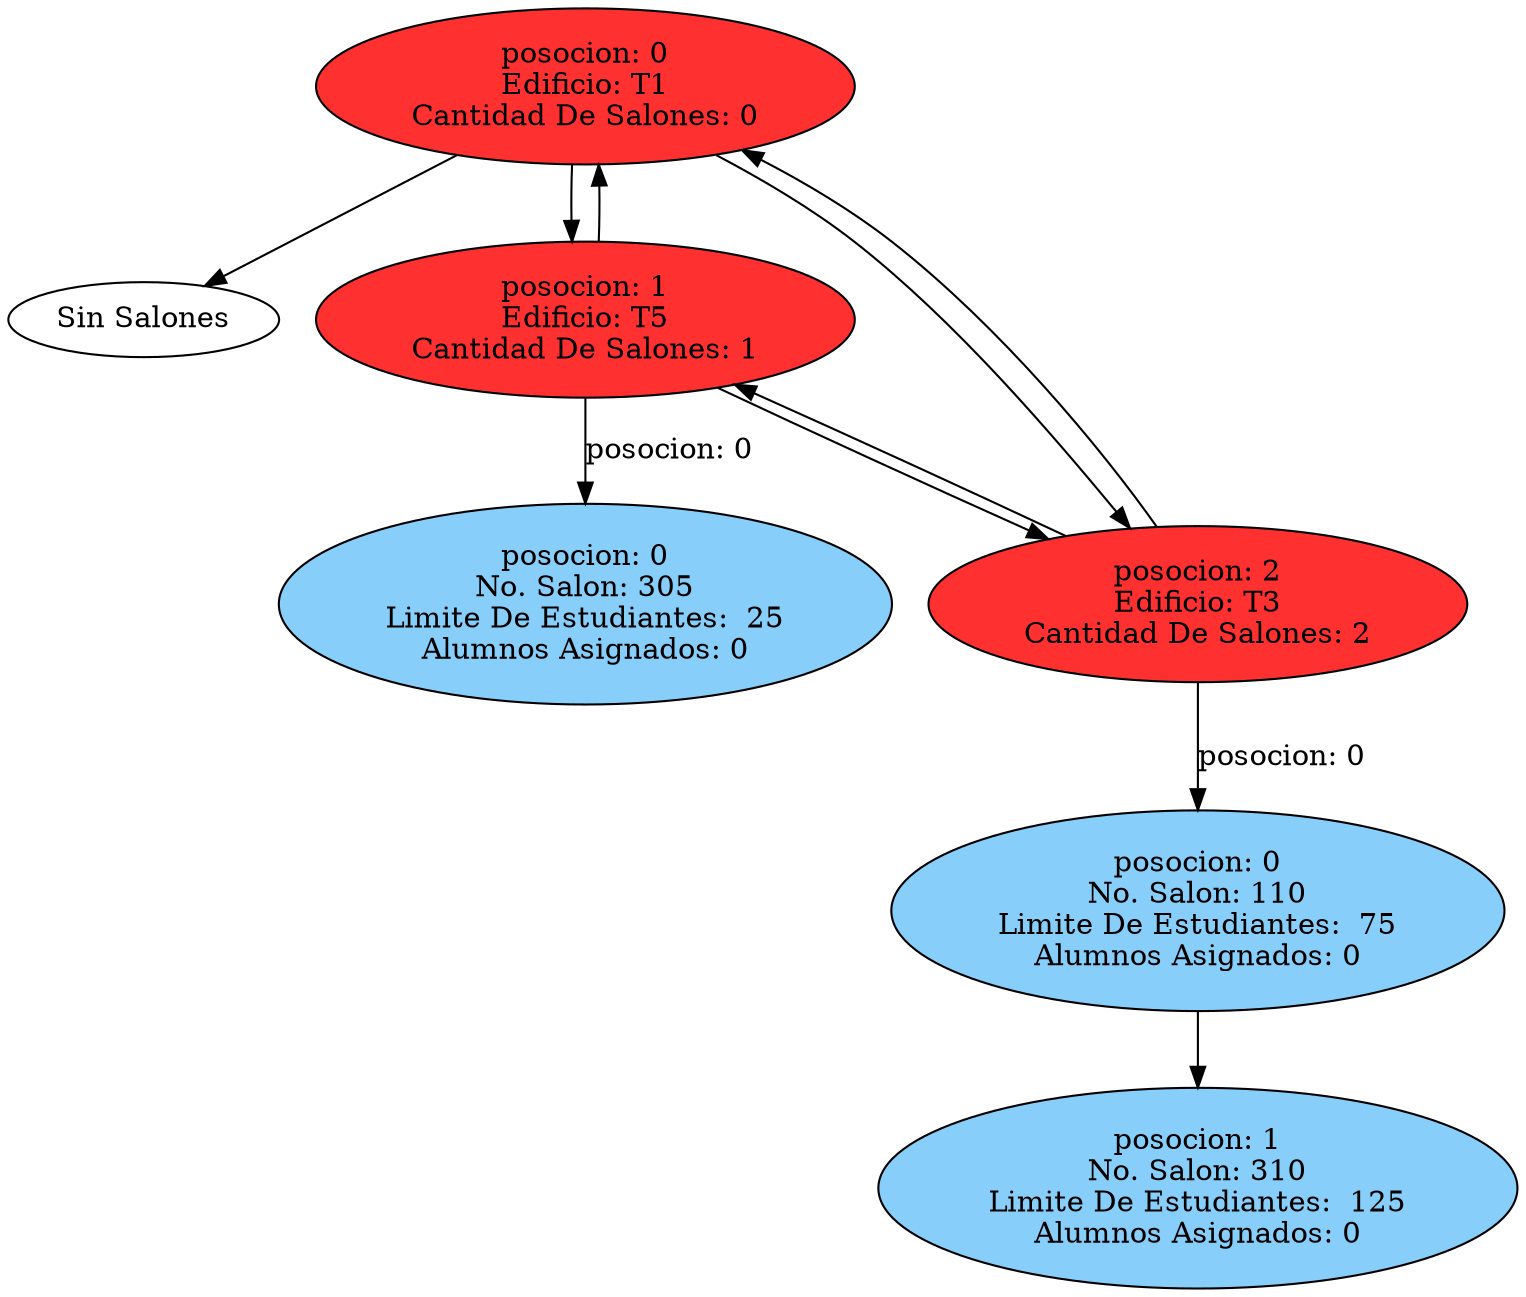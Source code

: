digraph Edificio { 
0 [label ="posocion: 0
Edificio: T1
Cantidad De Salones: 0" width = 1.5 style = filled, fillcolor = firebrick1, group = 2798  ];
0 -> "Sin Salones"1 [label ="posocion: 1
Edificio: T5
Cantidad De Salones: 1" width = 1.5 style = filled, fillcolor = firebrick1, group = 2802  ];
1 -> s42806 [label ="posocion: 0" width = 1.5 ,  group = 2802  ];
s42806 [label ="posocion: 0
No. Salon: 305
Limite De Estudiantes:  25
Alumnos Asignados: 0" width = 1.5 style = filled, fillcolor = lightskyblue, group = 2802  ];
2 [label ="posocion: 2
Edificio: T3
Cantidad De Salones: 2" width = 1.5 style = filled, fillcolor = firebrick1, group = 2800  ];
2 -> s60437 [label ="posocion: 0" width = 1.5 ,  group = 2800  ];
s60437 [label ="posocion: 0
No. Salon: 110
Limite De Estudiantes:  75
Alumnos Asignados: 0" width = 1.5 style = filled, fillcolor = lightskyblue, group = 2800  ];
s60438 [label ="posocion: 1
No. Salon: 310
Limite De Estudiantes:  125
Alumnos Asignados: 0" width = 1.5 style = filled, fillcolor = lightskyblue, group = 2800  ];
 s60437-> s60438
2->1
1->2
1->0
0->1
0 -> 2;
2->0;

}